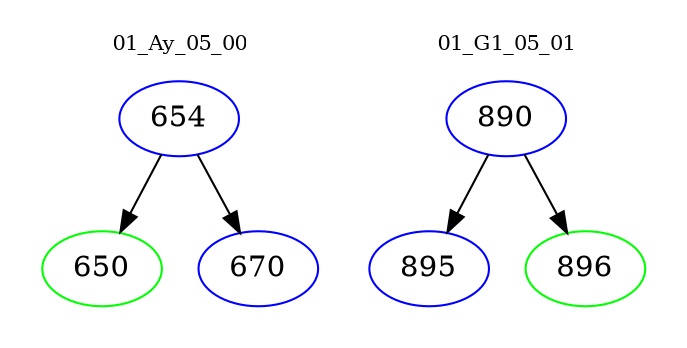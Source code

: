 digraph{
subgraph cluster_0 {
color = white
label = "01_Ay_05_00";
fontsize=10;
T0_654 [label="654", color="blue"]
T0_654 -> T0_650 [color="black"]
T0_650 [label="650", color="green"]
T0_654 -> T0_670 [color="black"]
T0_670 [label="670", color="blue"]
}
subgraph cluster_1 {
color = white
label = "01_G1_05_01";
fontsize=10;
T1_890 [label="890", color="blue"]
T1_890 -> T1_895 [color="black"]
T1_895 [label="895", color="blue"]
T1_890 -> T1_896 [color="black"]
T1_896 [label="896", color="green"]
}
}
